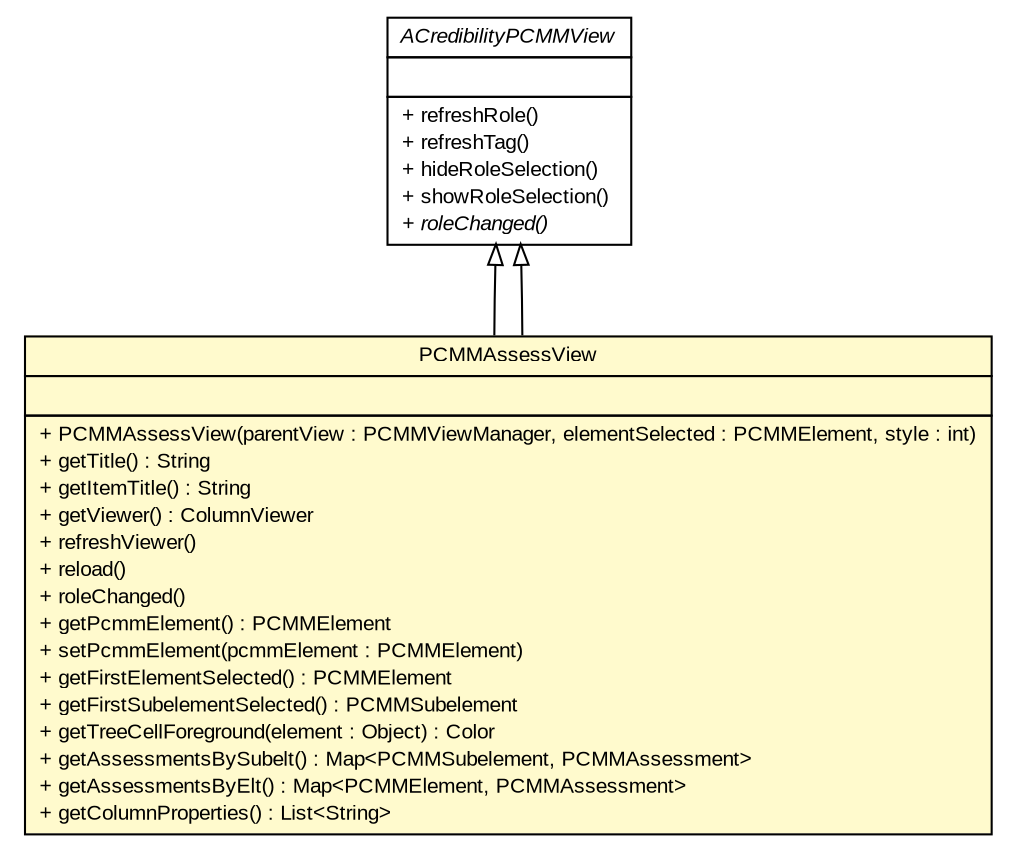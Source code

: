 #!/usr/local/bin/dot
#
# Class diagram 
# Generated by UMLGraph version R5_6-24-gf6e263 (http://www.umlgraph.org/)
#

digraph G {
	edge [fontname="arial",fontsize=10,labelfontname="arial",labelfontsize=10];
	node [fontname="arial",fontsize=10,shape=plaintext];
	nodesep=0.25;
	ranksep=0.5;
	// gov.sandia.cf.parts.ui.pcmm.ACredibilityPCMMView
	c254522 [label=<<table title="gov.sandia.cf.parts.ui.pcmm.ACredibilityPCMMView" border="0" cellborder="1" cellspacing="0" cellpadding="2" port="p" href="./ACredibilityPCMMView.html">
		<tr><td><table border="0" cellspacing="0" cellpadding="1">
<tr><td align="center" balign="center"><font face="arial italic"> ACredibilityPCMMView </font></td></tr>
		</table></td></tr>
		<tr><td><table border="0" cellspacing="0" cellpadding="1">
<tr><td align="left" balign="left">  </td></tr>
		</table></td></tr>
		<tr><td><table border="0" cellspacing="0" cellpadding="1">
<tr><td align="left" balign="left"> + refreshRole() </td></tr>
<tr><td align="left" balign="left"> + refreshTag() </td></tr>
<tr><td align="left" balign="left"> + hideRoleSelection() </td></tr>
<tr><td align="left" balign="left"> + showRoleSelection() </td></tr>
<tr><td align="left" balign="left"><font face="arial italic" point-size="10.0"> + roleChanged() </font></td></tr>
		</table></td></tr>
		</table>>, URL="./ACredibilityPCMMView.html", fontname="arial", fontcolor="black", fontsize=10.0];
	// gov.sandia.cf.parts.ui.pcmm.PCMMAssessView
	c254547 [label=<<table title="gov.sandia.cf.parts.ui.pcmm.PCMMAssessView" border="0" cellborder="1" cellspacing="0" cellpadding="2" port="p" bgcolor="lemonChiffon" href="./PCMMAssessView.html">
		<tr><td><table border="0" cellspacing="0" cellpadding="1">
<tr><td align="center" balign="center"> PCMMAssessView </td></tr>
		</table></td></tr>
		<tr><td><table border="0" cellspacing="0" cellpadding="1">
<tr><td align="left" balign="left">  </td></tr>
		</table></td></tr>
		<tr><td><table border="0" cellspacing="0" cellpadding="1">
<tr><td align="left" balign="left"> + PCMMAssessView(parentView : PCMMViewManager, elementSelected : PCMMElement, style : int) </td></tr>
<tr><td align="left" balign="left"> + getTitle() : String </td></tr>
<tr><td align="left" balign="left"> + getItemTitle() : String </td></tr>
<tr><td align="left" balign="left"> + getViewer() : ColumnViewer </td></tr>
<tr><td align="left" balign="left"> + refreshViewer() </td></tr>
<tr><td align="left" balign="left"> + reload() </td></tr>
<tr><td align="left" balign="left"> + roleChanged() </td></tr>
<tr><td align="left" balign="left"> + getPcmmElement() : PCMMElement </td></tr>
<tr><td align="left" balign="left"> + setPcmmElement(pcmmElement : PCMMElement) </td></tr>
<tr><td align="left" balign="left"> + getFirstElementSelected() : PCMMElement </td></tr>
<tr><td align="left" balign="left"> + getFirstSubelementSelected() : PCMMSubelement </td></tr>
<tr><td align="left" balign="left"> + getTreeCellForeground(element : Object) : Color </td></tr>
<tr><td align="left" balign="left"> + getAssessmentsBySubelt() : Map&lt;PCMMSubelement, PCMMAssessment&gt; </td></tr>
<tr><td align="left" balign="left"> + getAssessmentsByElt() : Map&lt;PCMMElement, PCMMAssessment&gt; </td></tr>
<tr><td align="left" balign="left"> + getColumnProperties() : List&lt;String&gt; </td></tr>
		</table></td></tr>
		</table>>, URL="./PCMMAssessView.html", fontname="arial", fontcolor="black", fontsize=10.0];
	//gov.sandia.cf.parts.ui.pcmm.PCMMAssessView extends gov.sandia.cf.parts.ui.pcmm.ACredibilityPCMMView
	c254522:p -> c254547:p [dir=back,arrowtail=empty];
	//gov.sandia.cf.parts.ui.pcmm.PCMMAssessView extends gov.sandia.cf.parts.ui.pcmm.ACredibilityPCMMView
	c254522:p -> c254547:p [dir=back,arrowtail=empty];
}

